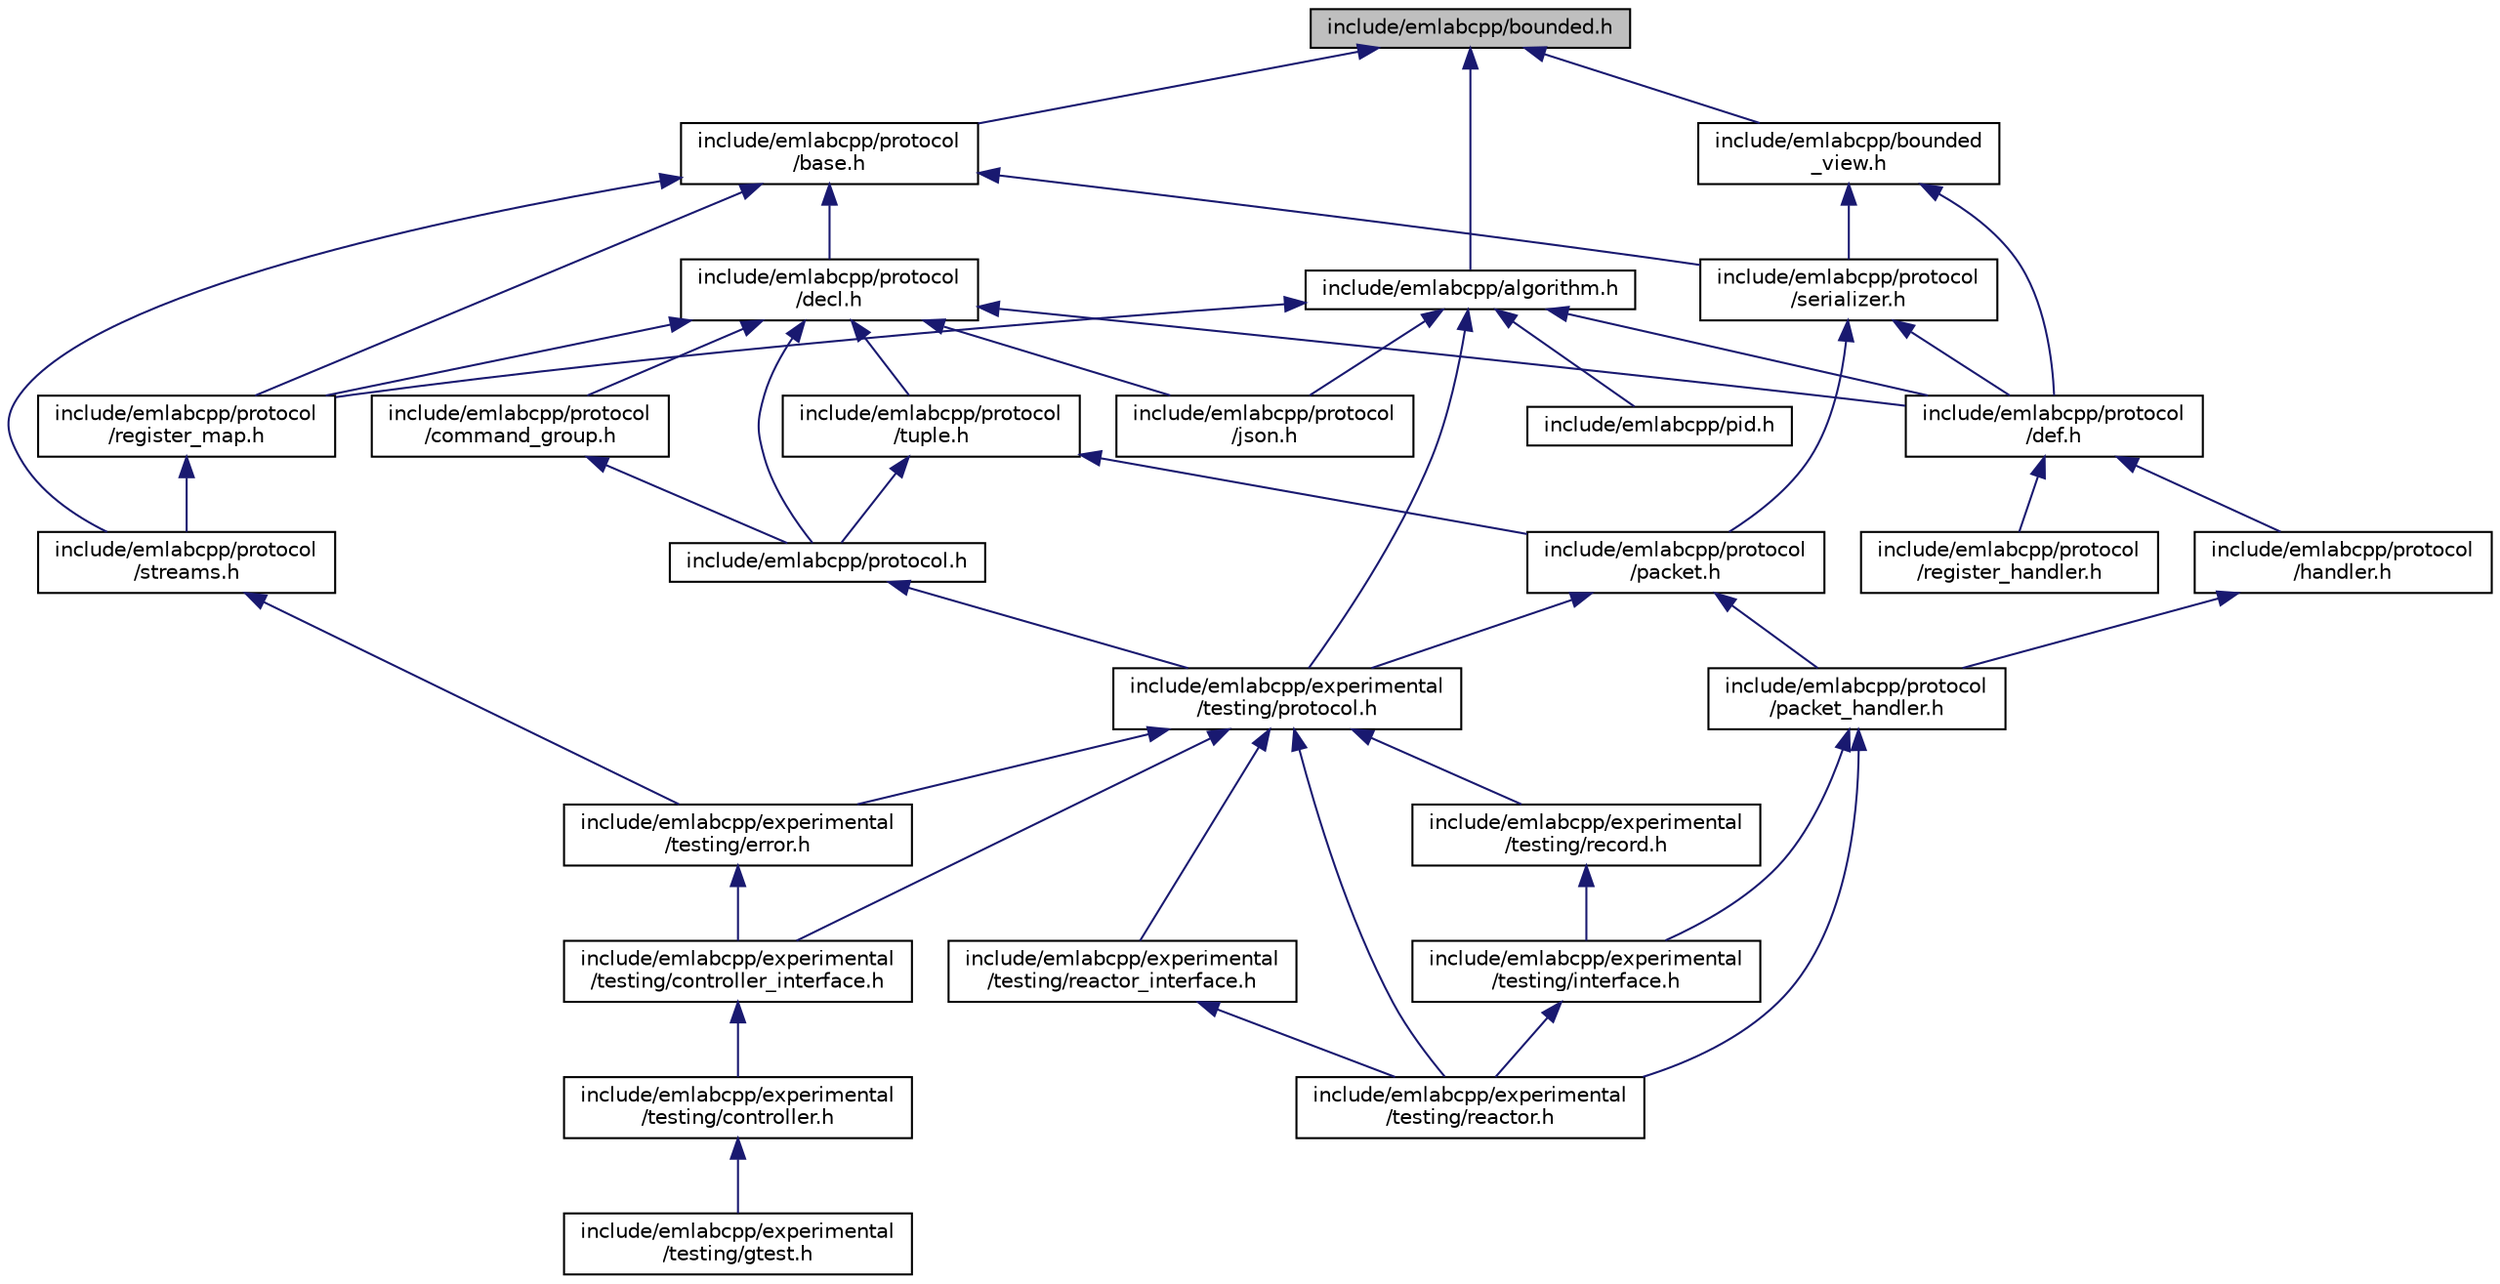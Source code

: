 digraph "include/emlabcpp/bounded.h"
{
 // LATEX_PDF_SIZE
  edge [fontname="Helvetica",fontsize="10",labelfontname="Helvetica",labelfontsize="10"];
  node [fontname="Helvetica",fontsize="10",shape=record];
  Node1 [label="include/emlabcpp/bounded.h",height=0.2,width=0.4,color="black", fillcolor="grey75", style="filled", fontcolor="black",tooltip=" "];
  Node1 -> Node2 [dir="back",color="midnightblue",fontsize="10",style="solid",fontname="Helvetica"];
  Node2 [label="include/emlabcpp/algorithm.h",height=0.2,width=0.4,color="black", fillcolor="white", style="filled",URL="$algorithm_8h.html",tooltip=" "];
  Node2 -> Node3 [dir="back",color="midnightblue",fontsize="10",style="solid",fontname="Helvetica"];
  Node3 [label="include/emlabcpp/experimental\l/testing/protocol.h",height=0.2,width=0.4,color="black", fillcolor="white", style="filled",URL="$experimental_2testing_2protocol_8h.html",tooltip=" "];
  Node3 -> Node4 [dir="back",color="midnightblue",fontsize="10",style="solid",fontname="Helvetica"];
  Node4 [label="include/emlabcpp/experimental\l/testing/controller_interface.h",height=0.2,width=0.4,color="black", fillcolor="white", style="filled",URL="$controller__interface_8h.html",tooltip=" "];
  Node4 -> Node5 [dir="back",color="midnightblue",fontsize="10",style="solid",fontname="Helvetica"];
  Node5 [label="include/emlabcpp/experimental\l/testing/controller.h",height=0.2,width=0.4,color="black", fillcolor="white", style="filled",URL="$controller_8h.html",tooltip=" "];
  Node5 -> Node6 [dir="back",color="midnightblue",fontsize="10",style="solid",fontname="Helvetica"];
  Node6 [label="include/emlabcpp/experimental\l/testing/gtest.h",height=0.2,width=0.4,color="black", fillcolor="white", style="filled",URL="$gtest_8h.html",tooltip=" "];
  Node3 -> Node7 [dir="back",color="midnightblue",fontsize="10",style="solid",fontname="Helvetica"];
  Node7 [label="include/emlabcpp/experimental\l/testing/error.h",height=0.2,width=0.4,color="black", fillcolor="white", style="filled",URL="$experimental_2testing_2error_8h.html",tooltip=" "];
  Node7 -> Node4 [dir="back",color="midnightblue",fontsize="10",style="solid",fontname="Helvetica"];
  Node3 -> Node8 [dir="back",color="midnightblue",fontsize="10",style="solid",fontname="Helvetica"];
  Node8 [label="include/emlabcpp/experimental\l/testing/reactor.h",height=0.2,width=0.4,color="black", fillcolor="white", style="filled",URL="$reactor_8h.html",tooltip=" "];
  Node3 -> Node9 [dir="back",color="midnightblue",fontsize="10",style="solid",fontname="Helvetica"];
  Node9 [label="include/emlabcpp/experimental\l/testing/reactor_interface.h",height=0.2,width=0.4,color="black", fillcolor="white", style="filled",URL="$reactor__interface_8h.html",tooltip=" "];
  Node9 -> Node8 [dir="back",color="midnightblue",fontsize="10",style="solid",fontname="Helvetica"];
  Node3 -> Node10 [dir="back",color="midnightblue",fontsize="10",style="solid",fontname="Helvetica"];
  Node10 [label="include/emlabcpp/experimental\l/testing/record.h",height=0.2,width=0.4,color="black", fillcolor="white", style="filled",URL="$record_8h.html",tooltip=" "];
  Node10 -> Node11 [dir="back",color="midnightblue",fontsize="10",style="solid",fontname="Helvetica"];
  Node11 [label="include/emlabcpp/experimental\l/testing/interface.h",height=0.2,width=0.4,color="black", fillcolor="white", style="filled",URL="$interface_8h.html",tooltip=" "];
  Node11 -> Node8 [dir="back",color="midnightblue",fontsize="10",style="solid",fontname="Helvetica"];
  Node2 -> Node12 [dir="back",color="midnightblue",fontsize="10",style="solid",fontname="Helvetica"];
  Node12 [label="include/emlabcpp/pid.h",height=0.2,width=0.4,color="black", fillcolor="white", style="filled",URL="$pid_8h.html",tooltip=" "];
  Node2 -> Node13 [dir="back",color="midnightblue",fontsize="10",style="solid",fontname="Helvetica"];
  Node13 [label="include/emlabcpp/protocol\l/def.h",height=0.2,width=0.4,color="black", fillcolor="white", style="filled",URL="$def_8h.html",tooltip=" "];
  Node13 -> Node14 [dir="back",color="midnightblue",fontsize="10",style="solid",fontname="Helvetica"];
  Node14 [label="include/emlabcpp/protocol\l/handler.h",height=0.2,width=0.4,color="black", fillcolor="white", style="filled",URL="$handler_8h.html",tooltip=" "];
  Node14 -> Node15 [dir="back",color="midnightblue",fontsize="10",style="solid",fontname="Helvetica"];
  Node15 [label="include/emlabcpp/protocol\l/packet_handler.h",height=0.2,width=0.4,color="black", fillcolor="white", style="filled",URL="$packet__handler_8h.html",tooltip=" "];
  Node15 -> Node11 [dir="back",color="midnightblue",fontsize="10",style="solid",fontname="Helvetica"];
  Node15 -> Node8 [dir="back",color="midnightblue",fontsize="10",style="solid",fontname="Helvetica"];
  Node13 -> Node16 [dir="back",color="midnightblue",fontsize="10",style="solid",fontname="Helvetica"];
  Node16 [label="include/emlabcpp/protocol\l/register_handler.h",height=0.2,width=0.4,color="black", fillcolor="white", style="filled",URL="$register__handler_8h.html",tooltip=" "];
  Node2 -> Node17 [dir="back",color="midnightblue",fontsize="10",style="solid",fontname="Helvetica"];
  Node17 [label="include/emlabcpp/protocol\l/json.h",height=0.2,width=0.4,color="black", fillcolor="white", style="filled",URL="$json_8h.html",tooltip=" "];
  Node2 -> Node18 [dir="back",color="midnightblue",fontsize="10",style="solid",fontname="Helvetica"];
  Node18 [label="include/emlabcpp/protocol\l/register_map.h",height=0.2,width=0.4,color="black", fillcolor="white", style="filled",URL="$register__map_8h.html",tooltip=" "];
  Node18 -> Node19 [dir="back",color="midnightblue",fontsize="10",style="solid",fontname="Helvetica"];
  Node19 [label="include/emlabcpp/protocol\l/streams.h",height=0.2,width=0.4,color="black", fillcolor="white", style="filled",URL="$streams_8h.html",tooltip=" "];
  Node19 -> Node7 [dir="back",color="midnightblue",fontsize="10",style="solid",fontname="Helvetica"];
  Node1 -> Node20 [dir="back",color="midnightblue",fontsize="10",style="solid",fontname="Helvetica"];
  Node20 [label="include/emlabcpp/bounded\l_view.h",height=0.2,width=0.4,color="black", fillcolor="white", style="filled",URL="$bounded__view_8h.html",tooltip=" "];
  Node20 -> Node13 [dir="back",color="midnightblue",fontsize="10",style="solid",fontname="Helvetica"];
  Node20 -> Node21 [dir="back",color="midnightblue",fontsize="10",style="solid",fontname="Helvetica"];
  Node21 [label="include/emlabcpp/protocol\l/serializer.h",height=0.2,width=0.4,color="black", fillcolor="white", style="filled",URL="$serializer_8h.html",tooltip=" "];
  Node21 -> Node13 [dir="back",color="midnightblue",fontsize="10",style="solid",fontname="Helvetica"];
  Node21 -> Node22 [dir="back",color="midnightblue",fontsize="10",style="solid",fontname="Helvetica"];
  Node22 [label="include/emlabcpp/protocol\l/packet.h",height=0.2,width=0.4,color="black", fillcolor="white", style="filled",URL="$packet_8h.html",tooltip=" "];
  Node22 -> Node3 [dir="back",color="midnightblue",fontsize="10",style="solid",fontname="Helvetica"];
  Node22 -> Node15 [dir="back",color="midnightblue",fontsize="10",style="solid",fontname="Helvetica"];
  Node1 -> Node23 [dir="back",color="midnightblue",fontsize="10",style="solid",fontname="Helvetica"];
  Node23 [label="include/emlabcpp/protocol\l/base.h",height=0.2,width=0.4,color="black", fillcolor="white", style="filled",URL="$protocol_2base_8h.html",tooltip=" "];
  Node23 -> Node24 [dir="back",color="midnightblue",fontsize="10",style="solid",fontname="Helvetica"];
  Node24 [label="include/emlabcpp/protocol\l/decl.h",height=0.2,width=0.4,color="black", fillcolor="white", style="filled",URL="$decl_8h.html",tooltip=" "];
  Node24 -> Node25 [dir="back",color="midnightblue",fontsize="10",style="solid",fontname="Helvetica"];
  Node25 [label="include/emlabcpp/protocol\l/command_group.h",height=0.2,width=0.4,color="black", fillcolor="white", style="filled",URL="$command__group_8h.html",tooltip=" "];
  Node25 -> Node26 [dir="back",color="midnightblue",fontsize="10",style="solid",fontname="Helvetica"];
  Node26 [label="include/emlabcpp/protocol.h",height=0.2,width=0.4,color="black", fillcolor="white", style="filled",URL="$protocol_8h.html",tooltip=" "];
  Node26 -> Node3 [dir="back",color="midnightblue",fontsize="10",style="solid",fontname="Helvetica"];
  Node24 -> Node13 [dir="back",color="midnightblue",fontsize="10",style="solid",fontname="Helvetica"];
  Node24 -> Node17 [dir="back",color="midnightblue",fontsize="10",style="solid",fontname="Helvetica"];
  Node24 -> Node18 [dir="back",color="midnightblue",fontsize="10",style="solid",fontname="Helvetica"];
  Node24 -> Node27 [dir="back",color="midnightblue",fontsize="10",style="solid",fontname="Helvetica"];
  Node27 [label="include/emlabcpp/protocol\l/tuple.h",height=0.2,width=0.4,color="black", fillcolor="white", style="filled",URL="$tuple_8h.html",tooltip=" "];
  Node27 -> Node22 [dir="back",color="midnightblue",fontsize="10",style="solid",fontname="Helvetica"];
  Node27 -> Node26 [dir="back",color="midnightblue",fontsize="10",style="solid",fontname="Helvetica"];
  Node24 -> Node26 [dir="back",color="midnightblue",fontsize="10",style="solid",fontname="Helvetica"];
  Node23 -> Node18 [dir="back",color="midnightblue",fontsize="10",style="solid",fontname="Helvetica"];
  Node23 -> Node21 [dir="back",color="midnightblue",fontsize="10",style="solid",fontname="Helvetica"];
  Node23 -> Node19 [dir="back",color="midnightblue",fontsize="10",style="solid",fontname="Helvetica"];
}
